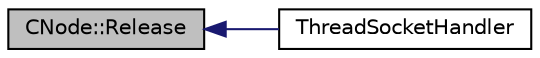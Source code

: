 digraph "CNode::Release"
{
  edge [fontname="Helvetica",fontsize="10",labelfontname="Helvetica",labelfontsize="10"];
  node [fontname="Helvetica",fontsize="10",shape=record];
  rankdir="LR";
  Node239 [label="CNode::Release",height=0.2,width=0.4,color="black", fillcolor="grey75", style="filled", fontcolor="black"];
  Node239 -> Node240 [dir="back",color="midnightblue",fontsize="10",style="solid",fontname="Helvetica"];
  Node240 [label="ThreadSocketHandler",height=0.2,width=0.4,color="black", fillcolor="white", style="filled",URL="$dd/d84/net_8cpp.html#aa1111c12121e039bbd8eedb556e4514a"];
}
